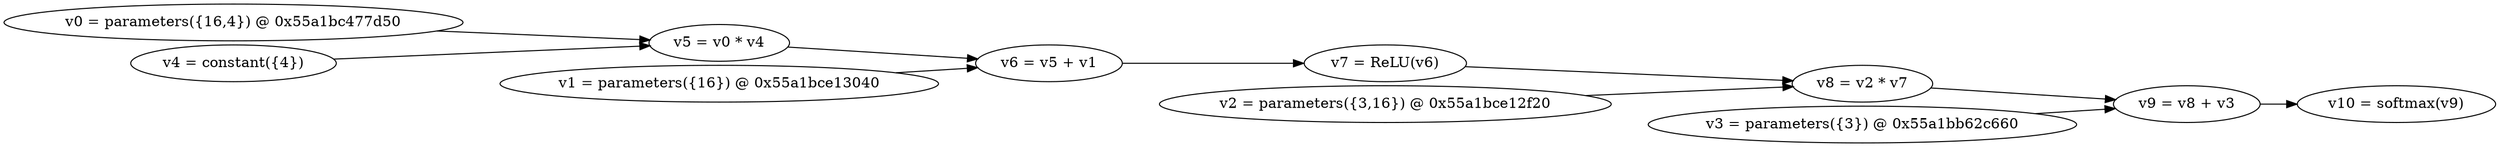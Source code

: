 digraph G {
  rankdir=LR;
  nodesep=.05;
  N0 [label="v0 = parameters({16,4}) @ 0x55a1bc477d50"];
  N1 [label="v1 = parameters({16}) @ 0x55a1bce13040"];
  N2 [label="v2 = parameters({3,16}) @ 0x55a1bce12f20"];
  N3 [label="v3 = parameters({3}) @ 0x55a1bb62c660"];
  N4 [label="v4 = constant({4})"];
  N5 [label="v5 = v0 * v4"];
  N0 -> N5;
  N4 -> N5;
  N6 [label="v6 = v5 + v1"];
  N5 -> N6;
  N1 -> N6;
  N7 [label="v7 = ReLU(v6)"];
  N6 -> N7;
  N8 [label="v8 = v2 * v7"];
  N2 -> N8;
  N7 -> N8;
  N9 [label="v9 = v8 + v3"];
  N8 -> N9;
  N3 -> N9;
  N10 [label="v10 = softmax(v9)"];
  N9 -> N10;
}

